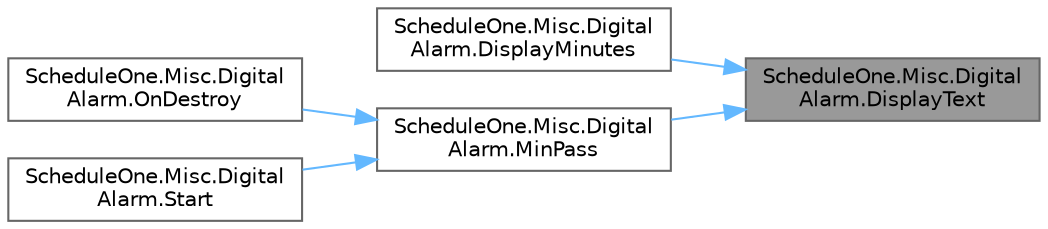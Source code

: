 digraph "ScheduleOne.Misc.DigitalAlarm.DisplayText"
{
 // LATEX_PDF_SIZE
  bgcolor="transparent";
  edge [fontname=Helvetica,fontsize=10,labelfontname=Helvetica,labelfontsize=10];
  node [fontname=Helvetica,fontsize=10,shape=box,height=0.2,width=0.4];
  rankdir="RL";
  Node1 [id="Node000001",label="ScheduleOne.Misc.Digital\lAlarm.DisplayText",height=0.2,width=0.4,color="gray40", fillcolor="grey60", style="filled", fontcolor="black",tooltip=" "];
  Node1 -> Node2 [id="edge1_Node000001_Node000002",dir="back",color="steelblue1",style="solid",tooltip=" "];
  Node2 [id="Node000002",label="ScheduleOne.Misc.Digital\lAlarm.DisplayMinutes",height=0.2,width=0.4,color="grey40", fillcolor="white", style="filled",URL="$class_schedule_one_1_1_misc_1_1_digital_alarm.html#a31a6b2fa68076bfa7bfa2efd50e90278",tooltip=" "];
  Node1 -> Node3 [id="edge2_Node000001_Node000003",dir="back",color="steelblue1",style="solid",tooltip=" "];
  Node3 [id="Node000003",label="ScheduleOne.Misc.Digital\lAlarm.MinPass",height=0.2,width=0.4,color="grey40", fillcolor="white", style="filled",URL="$class_schedule_one_1_1_misc_1_1_digital_alarm.html#adf4ec33d148c26e55b6532a0c7ed7610",tooltip=" "];
  Node3 -> Node4 [id="edge3_Node000003_Node000004",dir="back",color="steelblue1",style="solid",tooltip=" "];
  Node4 [id="Node000004",label="ScheduleOne.Misc.Digital\lAlarm.OnDestroy",height=0.2,width=0.4,color="grey40", fillcolor="white", style="filled",URL="$class_schedule_one_1_1_misc_1_1_digital_alarm.html#a2bb743cb42d3dc685174cc689a88461d",tooltip=" "];
  Node3 -> Node5 [id="edge4_Node000003_Node000005",dir="back",color="steelblue1",style="solid",tooltip=" "];
  Node5 [id="Node000005",label="ScheduleOne.Misc.Digital\lAlarm.Start",height=0.2,width=0.4,color="grey40", fillcolor="white", style="filled",URL="$class_schedule_one_1_1_misc_1_1_digital_alarm.html#a219de625ef45a9b582eb700622ebf42a",tooltip=" "];
}
